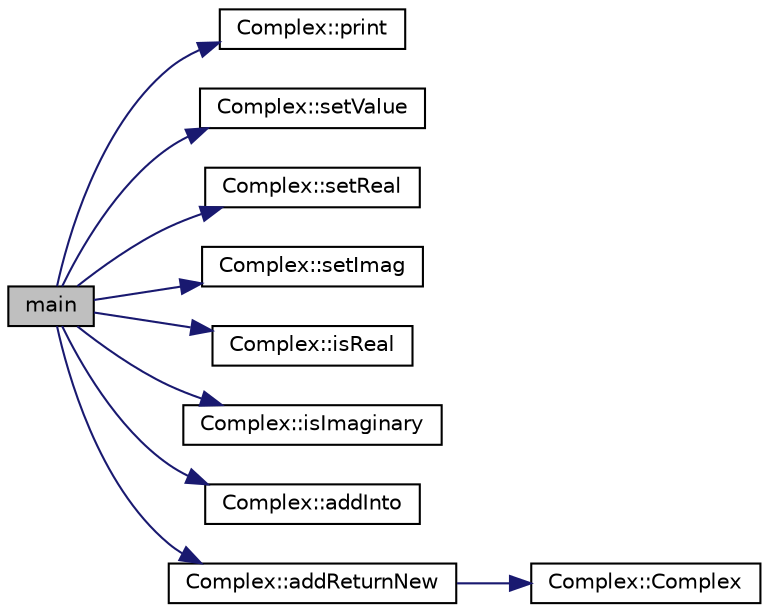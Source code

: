 digraph "main"
{
  edge [fontname="Helvetica",fontsize="10",labelfontname="Helvetica",labelfontsize="10"];
  node [fontname="Helvetica",fontsize="10",shape=record];
  rankdir="LR";
  Node1 [label="main",height=0.2,width=0.4,color="black", fillcolor="grey75", style="filled", fontcolor="black"];
  Node1 -> Node2 [color="midnightblue",fontsize="10",style="solid"];
  Node2 [label="Complex::print",height=0.2,width=0.4,color="black", fillcolor="white", style="filled",URL="$classComplex.html#a7c2092a00caf353537f698316be20b19"];
  Node1 -> Node3 [color="midnightblue",fontsize="10",style="solid"];
  Node3 [label="Complex::setValue",height=0.2,width=0.4,color="black", fillcolor="white", style="filled",URL="$classComplex.html#a753e3d6a1b2df1950ba4caebe70382fe"];
  Node1 -> Node4 [color="midnightblue",fontsize="10",style="solid"];
  Node4 [label="Complex::setReal",height=0.2,width=0.4,color="black", fillcolor="white", style="filled",URL="$classComplex.html#ac767331bf173de715f47589d6f614a6d"];
  Node1 -> Node5 [color="midnightblue",fontsize="10",style="solid"];
  Node5 [label="Complex::setImag",height=0.2,width=0.4,color="black", fillcolor="white", style="filled",URL="$classComplex.html#ab94d5256ccb9a936df00e4bdd6f8f259"];
  Node1 -> Node6 [color="midnightblue",fontsize="10",style="solid"];
  Node6 [label="Complex::isReal",height=0.2,width=0.4,color="black", fillcolor="white", style="filled",URL="$classComplex.html#a5775caffefa608486555f2bdac89a1ec"];
  Node1 -> Node7 [color="midnightblue",fontsize="10",style="solid"];
  Node7 [label="Complex::isImaginary",height=0.2,width=0.4,color="black", fillcolor="white", style="filled",URL="$classComplex.html#ace89217819bbbd46a9a9f2e51ea7beed"];
  Node1 -> Node8 [color="midnightblue",fontsize="10",style="solid"];
  Node8 [label="Complex::addInto",height=0.2,width=0.4,color="black", fillcolor="white", style="filled",URL="$classComplex.html#aa6e77da8ab7b7177b12a7fb0c4fb9e75"];
  Node1 -> Node9 [color="midnightblue",fontsize="10",style="solid"];
  Node9 [label="Complex::addReturnNew",height=0.2,width=0.4,color="black", fillcolor="white", style="filled",URL="$classComplex.html#a9461ded91a8b436b6c01a0549a7982e3"];
  Node9 -> Node10 [color="midnightblue",fontsize="10",style="solid"];
  Node10 [label="Complex::Complex",height=0.2,width=0.4,color="black", fillcolor="white", style="filled",URL="$classComplex.html#a2bce7c231cd74634e24deb37b4e2d61d"];
}

